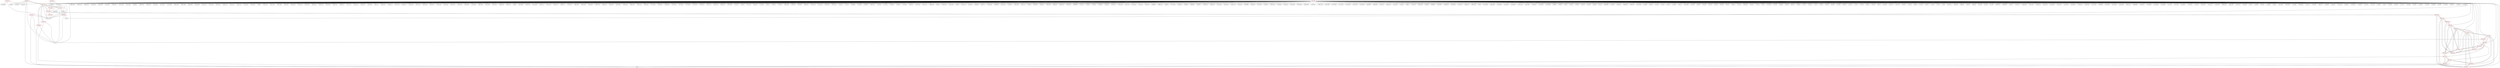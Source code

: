 graph {
	563 [label="(563) R1_T1" color=red]
	105 [label="(105) U9"]
	164 [label="(164) C105"]
	562 [label="(562) U1_T1"]
	564 [label="(564) R2_T1" color=red]
	9 [label="(9) U1"]
	239 [label="(239) J5"]
	562 [label="(562) U1_T1"]
	565 [label="(565) R3_T1" color=red]
	478 [label="(478) J17"]
	477 [label="(477) U45"]
	562 [label="(562) U1_T1"]
	566 [label="(566) R4_T1" color=red]
	9 [label="(9) U1"]
	7 [label="(7) U2"]
	562 [label="(562) U1_T1"]
	567 [label="(567) U2_T1" color=red]
	570 [label="(570) R7_T1"]
	571 [label="(571) R8_T1"]
	568 [label="(568) R5_T1"]
	569 [label="(569) R6_T1"]
	572 [label="(572) U3_T1"]
	562 [label="(562) U1_T1"]
	574 [label="(574) R9_T1"]
	568 [label="(568) R5_T1" color=red]
	105 [label="(105) U9"]
	4 [label="(4) TP3"]
	239 [label="(239) J5"]
	174 [label="(174) R57"]
	9 [label="(9) U1"]
	567 [label="(567) U2_T1"]
	569 [label="(569) R6_T1" color=red]
	239 [label="(239) J5"]
	9 [label="(9) U1"]
	567 [label="(567) U2_T1"]
	570 [label="(570) R7_T1" color=red]
	239 [label="(239) J5"]
	9 [label="(9) U1"]
	567 [label="(567) U2_T1"]
	571 [label="(571) R8_T1" color=red]
	9 [label="(9) U1"]
	212 [label="(212) J4"]
	217 [label="(217) R71"]
	567 [label="(567) U2_T1"]
	572 [label="(572) U3_T1" color=red]
	567 [label="(567) U2_T1"]
	562 [label="(562) U1_T1"]
	574 [label="(574) R9_T1"]
	573 [label="(573) R10_T1"]
	583 [label="(583) R15_P1"]
	573 [label="(573) R10_T1" color=red]
	572 [label="(572) U3_T1"]
	562 [label="(562) U1_T1"]
	574 [label="(574) R9_T1" color=red]
	567 [label="(567) U2_T1"]
	572 [label="(572) U3_T1"]
	575 [label="(575) T3_P1" color=red]
	579 [label="(579) R14_P1"]
	580 [label="(580) T6_P1"]
	578 [label="(578) R13_P1"]
	577 [label="(577) R12_P1"]
	576 [label="(576) T2_P1"]
	576 [label="(576) T2_P1" color=red]
	578 [label="(578) R13_P1"]
	575 [label="(575) T3_P1"]
	577 [label="(577) R12_P1"]
	582 [label="(582) T5_P1"]
	583 [label="(583) R15_P1"]
	577 [label="(577) R12_P1" color=red]
	588 [label="(588) R21_P1"]
	584 [label="(584) R16_P1"]
	581 [label="(581) R17_P1"]
	578 [label="(578) R13_P1"]
	575 [label="(575) T3_P1"]
	576 [label="(576) T2_P1"]
	578 [label="(578) R13_P1" color=red]
	592 [label="(592) T4_P1"]
	575 [label="(575) T3_P1"]
	577 [label="(577) R12_P1"]
	576 [label="(576) T2_P1"]
	579 [label="(579) R14_P1" color=red]
	9 [label="(9) U1"]
	575 [label="(575) T3_P1"]
	580 [label="(580) T6_P1"]
	580 [label="(580) T6_P1" color=red]
	579 [label="(579) R14_P1"]
	575 [label="(575) T3_P1"]
	589 [label="(589) R22_P1"]
	581 [label="(581) R17_P1"]
	581 [label="(581) R17_P1" color=red]
	588 [label="(588) R21_P1"]
	584 [label="(584) R16_P1"]
	577 [label="(577) R12_P1"]
	589 [label="(589) R22_P1"]
	580 [label="(580) T6_P1"]
	582 [label="(582) T5_P1" color=red]
	576 [label="(576) T2_P1"]
	583 [label="(583) R15_P1"]
	584 [label="(584) R16_P1"]
	585 [label="(585) R20_P1"]
	583 [label="(583) R15_P1" color=red]
	572 [label="(572) U3_T1"]
	576 [label="(576) T2_P1"]
	582 [label="(582) T5_P1"]
	584 [label="(584) R16_P1" color=red]
	588 [label="(588) R21_P1"]
	577 [label="(577) R12_P1"]
	581 [label="(581) R17_P1"]
	582 [label="(582) T5_P1"]
	585 [label="(585) R20_P1"]
	585 [label="(585) R20_P1" color=red]
	586 [label="(586) T8_P1"]
	584 [label="(584) R16_P1"]
	582 [label="(582) T5_P1"]
	586 [label="(586) T8_P1" color=red]
	587 [label="(587) T9_P1"]
	588 [label="(588) R21_P1"]
	590 [label="(590) R19_P1"]
	585 [label="(585) R20_P1"]
	587 [label="(587) T9_P1" color=red]
	589 [label="(589) R22_P1"]
	588 [label="(588) R21_P1"]
	586 [label="(586) T8_P1"]
	590 [label="(590) R19_P1"]
	588 [label="(588) R21_P1" color=red]
	584 [label="(584) R16_P1"]
	577 [label="(577) R12_P1"]
	581 [label="(581) R17_P1"]
	587 [label="(587) T9_P1"]
	586 [label="(586) T8_P1"]
	590 [label="(590) R19_P1"]
	589 [label="(589) R22_P1" color=red]
	587 [label="(587) T9_P1"]
	580 [label="(580) T6_P1"]
	581 [label="(581) R17_P1"]
	590 [label="(590) R19_P1" color=red]
	587 [label="(587) T9_P1"]
	588 [label="(588) R21_P1"]
	586 [label="(586) T8_P1"]
	591 [label="(591) T7_P1"]
	591 [label="(591) T7_P1" color=red]
	593 [label="(593) R1_P1"]
	592 [label="(592) T4_P1"]
	239 [label="(239) J5"]
	590 [label="(590) R19_P1"]
	592 [label="(592) T4_P1" color=red]
	578 [label="(578) R13_P1"]
	593 [label="(593) R1_P1"]
	591 [label="(591) T7_P1"]
	239 [label="(239) J5"]
	593 [label="(593) R1_P1" color=red]
	592 [label="(592) T4_P1"]
	591 [label="(591) T7_P1"]
	239 [label="(239) J5"]
	594 [label="(594) GND" color=red]
	396 [label="(396) C223"]
	395 [label="(395) C174"]
	394 [label="(394) C170"]
	414 [label="(414) C164"]
	412 [label="(412) C200"]
	413 [label="(413) C201"]
	406 [label="(406) C181"]
	407 [label="(407) C185"]
	411 [label="(411) C196"]
	209 [label="(209) R65"]
	408 [label="(408) C189"]
	409 [label="(409) C193"]
	410 [label="(410) C192"]
	417 [label="(417) C176"]
	415 [label="(415) C168"]
	433 [label="(433) C182"]
	204 [label="(204) C269"]
	434 [label="(434) C186"]
	435 [label="(435) C188"]
	436 [label="(436) C197"]
	437 [label="(437) C204"]
	432 [label="(432) C125"]
	416 [label="(416) C172"]
	431 [label="(431) C123"]
	418 [label="(418) C179"]
	419 [label="(419) C183"]
	420 [label="(420) C187"]
	195 [label="(195) J3"]
	421 [label="(421) C191"]
	422 [label="(422) C195"]
	423 [label="(423) C198"]
	424 [label="(424) C202"]
	403 [label="(403) C232"]
	397 [label="(397) C225"]
	404 [label="(404) C234"]
	399 [label="(399) C224"]
	400 [label="(400) C226"]
	401 [label="(401) C228"]
	402 [label="(402) C230"]
	398 [label="(398) C222"]
	427 [label="(427) C217"]
	428 [label="(428) C219"]
	429 [label="(429) C235"]
	430 [label="(430) C236"]
	202 [label="(202) U11"]
	383 [label="(383) C231"]
	208 [label="(208) C275"]
	207 [label="(207) C274"]
	206 [label="(206) C273"]
	405 [label="(405) C220"]
	447 [label="(447) C124"]
	439 [label="(439) C206"]
	440 [label="(440) C207"]
	441 [label="(441) C156"]
	442 [label="(442) C169"]
	443 [label="(443) C178"]
	444 [label="(444) C184"]
	445 [label="(445) C190"]
	197 [label="(197) C110"]
	446 [label="(446) C194"]
	196 [label="(196) C109"]
	455 [label="(455) C122"]
	448 [label="(448) C126"]
	449 [label="(449) C127"]
	194 [label="(194) J2"]
	465 [label="(465) C288"]
	450 [label="(450) C155"]
	451 [label="(451) C160"]
	452 [label="(452) C171"]
	453 [label="(453) C173"]
	454 [label="(454) C175"]
	198 [label="(198) C111"]
	457 [label="(457) C227"]
	458 [label="(458) C229"]
	459 [label="(459) C233"]
	464 [label="(464) C264"]
	460 [label="(460) C246"]
	461 [label="(461) C247"]
	462 [label="(462) C252"]
	463 [label="(463) C260"]
	392 [label="(392) C162"]
	438 [label="(438) C205"]
	426 [label="(426) C215"]
	393 [label="(393) C166"]
	471 [label="(471) C282"]
	468 [label="(468) C285"]
	469 [label="(469) C284"]
	470 [label="(470) C283"]
	472 [label="(472) C281"]
	473 [label="(473) C280"]
	474 [label="(474) C279"]
	475 [label="(475) C278"]
	476 [label="(476) C277"]
	425 [label="(425) C213"]
	466 [label="(466) C287"]
	467 [label="(467) C286"]
	9 [label="(9) U1"]
	172 [label="(172) C82"]
	106 [label="(106) U8"]
	107 [label="(107) U10"]
	181 [label="(181) R50"]
	173 [label="(173) C83"]
	105 [label="(105) U9"]
	104 [label="(104) U5"]
	108 [label="(108) U4"]
	170 [label="(170) C80"]
	382 [label="(382) C208"]
	166 [label="(166) C98"]
	168 [label="(168) C99"]
	169 [label="(169) C102"]
	203 [label="(203) C270"]
	379 [label="(379) C216"]
	380 [label="(380) C218"]
	381 [label="(381) C221"]
	178 [label="(178) C71"]
	179 [label="(179) U7"]
	162 [label="(162) R58"]
	176 [label="(176) C69"]
	148 [label="(148) C88"]
	149 [label="(149) C101"]
	151 [label="(151) R52"]
	171 [label="(171) C81"]
	153 [label="(153) R61"]
	155 [label="(155) R54"]
	157 [label="(157) R63"]
	146 [label="(146) C87"]
	147 [label="(147) C100"]
	325 [label="(325) C147"]
	306 [label="(306) C138"]
	241 [label="(241) J6"]
	324 [label="(324) C146"]
	314 [label="(314) C139"]
	237 [label="(237) J8"]
	310 [label="(310) C141"]
	301 [label="(301) U28"]
	242 [label="(242) JP3"]
	234 [label="(234) U17"]
	322 [label="(322) C148"]
	238 [label="(238) FB4"]
	323 [label="(323) C149"]
	319 [label="(319) U26"]
	318 [label="(318) C140"]
	321 [label="(321) U27"]
	239 [label="(239) J5"]
	240 [label="(240) X1"]
	299 [label="(299) U30"]
	300 [label="(300) U31"]
	295 [label="(295) U29"]
	296 [label="(296) U23"]
	284 [label="(284) C132"]
	285 [label="(285) C133"]
	288 [label="(288) R98"]
	274 [label="(274) U21"]
	287 [label="(287) Q2"]
	279 [label="(279) J10"]
	252 [label="(252) DS6"]
	251 [label="(251) DS5"]
	278 [label="(278) C137"]
	275 [label="(275) C134"]
	257 [label="(257) U18"]
	276 [label="(276) C135"]
	272 [label="(272) U22"]
	273 [label="(273) U20"]
	249 [label="(249) R88"]
	248 [label="(248) C131"]
	283 [label="(283) D5"]
	277 [label="(277) C136"]
	256 [label="(256) SW1"]
	282 [label="(282) D4"]
	359 [label="(359) FB5"]
	228 [label="(228) R75"]
	353 [label="(353) R125"]
	230 [label="(230) C116"]
	231 [label="(231) C118"]
	232 [label="(232) C114"]
	233 [label="(233) C117"]
	227 [label="(227) U13"]
	212 [label="(212) J4"]
	355 [label="(355) FB6"]
	356 [label="(356) U35"]
	357 [label="(357) U36"]
	210 [label="(210) U12"]
	229 [label="(229) C115"]
	211 [label="(211) BT1"]
	372 [label="(372) U32"]
	271 [label="(271) C130"]
	270 [label="(270) C128"]
	269 [label="(269) C119"]
	376 [label="(376) C157"]
	263 [label="(263) C129"]
	374 [label="(374) C150"]
	375 [label="(375) C158"]
	377 [label="(377) C121"]
	378 [label="(378) C120"]
	370 [label="(370) C153"]
	371 [label="(371) C154"]
	262 [label="(262) DS3"]
	366 [label="(366) U34"]
	337 [label="(337) U37"]
	226 [label="(226) C113"]
	225 [label="(225) C112"]
	223 [label="(223) D1"]
	350 [label="(350) J7"]
	221 [label="(221) U14"]
	340 [label="(340) C159"]
	342 [label="(342) J13"]
	346 [label="(346) JP4"]
	347 [label="(347) R122"]
	348 [label="(348) R123"]
	349 [label="(349) R124"]
	367 [label="(367) U33"]
	368 [label="(368) C151"]
	369 [label="(369) C152"]
	8 [label="(8) U3"]
	7 [label="(7) U2"]
	527 [label="(527) C248"]
	536 [label="(536) C265"]
	535 [label="(535) C258"]
	534 [label="(534) C257"]
	533 [label="(533) C255"]
	532 [label="(532) C254"]
	531 [label="(531) C253"]
	530 [label="(530) C251"]
	529 [label="(529) C250"]
	528 [label="(528) C249"]
	39 [label="(39) R30"]
	38 [label="(38) R29"]
	54 [label="(54) C2"]
	50 [label="(50) C13"]
	46 [label="(46) C32"]
	49 [label="(49) C10"]
	51 [label="(51) C16"]
	45 [label="(45) C29"]
	55 [label="(55) C5"]
	509 [label="(509) C256"]
	52 [label="(52) C19"]
	503 [label="(503) U42"]
	508 [label="(508) C261"]
	496 [label="(496) U43"]
	494 [label="(494) C244"]
	44 [label="(44) C49"]
	48 [label="(48) C52"]
	47 [label="(47) C28"]
	75 [label="(75) C15"]
	53 [label="(53) C22"]
	59 [label="(59) C60"]
	65 [label="(65) C11"]
	553 [label="(553) C266"]
	58 [label="(58) C59"]
	89 [label="(89) C36"]
	93 [label="(93) C48"]
	92 [label="(92) C45"]
	91 [label="(91) C42"]
	90 [label="(90) C39"]
	94 [label="(94) C51"]
	88 [label="(88) C33"]
	87 [label="(87) C30"]
	550 [label="(550) R152"]
	86 [label="(86) C53"]
	57 [label="(57) C25"]
	56 [label="(56) C1"]
	551 [label="(551) U49"]
	70 [label="(70) C26"]
	559 [label="(559) Q4"]
	69 [label="(69) C23"]
	68 [label="(68) C20"]
	558 [label="(558) Q3"]
	67 [label="(67) C17"]
	66 [label="(66) C14"]
	71 [label="(71) C3"]
	79 [label="(79) C27"]
	83 [label="(83) C44"]
	82 [label="(82) C41"]
	81 [label="(81) C38"]
	80 [label="(80) C35"]
	78 [label="(78) C24"]
	77 [label="(77) C21"]
	76 [label="(76) C18"]
	96 [label="(96) C61"]
	85 [label="(85) C50"]
	99 [label="(99) C7"]
	103 [label="(103) C58"]
	102 [label="(102) C57"]
	101 [label="(101) C34"]
	100 [label="(100) C31"]
	84 [label="(84) C47"]
	98 [label="(98) C4"]
	97 [label="(97) C62"]
	95 [label="(95) C54"]
	74 [label="(74) C12"]
	73 [label="(73) C9"]
	72 [label="(72) C6"]
	481 [label="(481) U41"]
	487 [label="(487) U46"]
	486 [label="(486) J18"]
	485 [label="(485) D8"]
	484 [label="(484) J16"]
	43 [label="(43) C46"]
	478 [label="(478) J17"]
	42 [label="(42) C43"]
	41 [label="(41) C40"]
	477 [label="(477) U45"]
	488 [label="(488) SW3"]
	490 [label="(490) R138"]
	40 [label="(40) C37"]
	545 [label="(545) C211"]
	549 [label="(549) C245"]
	547 [label="(547) C212"]
	546 [label="(546) C214"]
	544 [label="(544) C210"]
	543 [label="(543) C209"]
	542 [label="(542) C241"]
	541 [label="(541) C242"]
	540 [label="(540) C259"]
	539 [label="(539) C243"]
	538 [label="(538) C263"]
	537 [label="(537) C262"]
	493 [label="(493) FB9"]
	491 [label="(491) C238"]
	502 [label="(502) C240"]
	501 [label="(501) C239"]
	500 [label="(500) C237"]
	499 [label="(499) R136"]
	520 [label="(520) R147"]
	519 [label="(519) R146"]
	521 [label="(521) R148"]
	513 [label="(513) R144"]
	512 [label="(512) U47"]
	517 [label="(517) U48"]
	515 [label="(515) R141"]
	516 [label="(516) R142"]
	125 [label="(125) C67"]
	390 [label="(390) C161"]
	391 [label="(391) C177"]
	384 [label="(384) C199"]
	389 [label="(389) C165"]
	386 [label="(386) C163"]
	387 [label="(387) C167"]
	184 [label="(184) C93"]
	61 [label="(61) C8"]
	118 [label="(118) R42"]
	60 [label="(60) C55"]
	120 [label="(120) R45"]
	193 [label="(193) J1"]
	186 [label="(186) C276"]
	385 [label="(385) C203"]
	122 [label="(122) R40"]
	388 [label="(388) C180"]
	191 [label="(191) C77"]
	187 [label="(187) C96"]
	188 [label="(188) C70"]
	189 [label="(189) C68"]
	190 [label="(190) C90"]
	141 [label="(141) C104"]
	140 [label="(140) C92"]
	139 [label="(139) C103"]
	129 [label="(129) C65"]
	132 [label="(132) C79"]
	131 [label="(131) C78"]
	12 [label="(12) R28"]
	11 [label="(11) R2"]
	130 [label="(130) C66"]
	63 [label="(63) C63"]
	111 [label="(111) C76"]
	109 [label="(109) R59"]
	62 [label="(62) C56"]
	138 [label="(138) C91"]
	134 [label="(134) C86"]
	133 [label="(133) R46"]
	64 [label="(64) C64"]
	137 [label="(137) C85"]
	136 [label="(136) C97"]
	135 [label="(135) C84"]
	113 [label="(113) R34"]
	567 [label="(567) U2_T1"]
	572 [label="(572) U3_T1"]
	562 [label="(562) U1_T1"]
	575 [label="(575) T3_P1"]
	592 [label="(592) T4_P1"]
	591 [label="(591) T7_P1"]
	582 [label="(582) T5_P1"]
	587 [label="(587) T9_P1"]
	586 [label="(586) T8_P1"]
	580 [label="(580) T6_P1"]
	576 [label="(576) T2_P1"]
	563 -- 105
	563 -- 164
	563 -- 562
	564 -- 9
	564 -- 239
	564 -- 562
	565 -- 478
	565 -- 477
	565 -- 562
	566 -- 9
	566 -- 7
	566 -- 562
	567 -- 570
	567 -- 571
	567 -- 568
	567 -- 569
	567 -- 572
	567 -- 562
	567 -- 574
	568 -- 105
	568 -- 4
	568 -- 239
	568 -- 174
	568 -- 9
	568 -- 567
	569 -- 239
	569 -- 9
	569 -- 567
	570 -- 239
	570 -- 9
	570 -- 567
	571 -- 9
	571 -- 212
	571 -- 217
	571 -- 567
	572 -- 567
	572 -- 562
	572 -- 574
	572 -- 573
	572 -- 583
	573 -- 572
	573 -- 562
	574 -- 567
	574 -- 572
	575 -- 579
	575 -- 580
	575 -- 578
	575 -- 577
	575 -- 576
	576 -- 578
	576 -- 575
	576 -- 577
	576 -- 582
	576 -- 583
	577 -- 588
	577 -- 584
	577 -- 581
	577 -- 578
	577 -- 575
	577 -- 576
	578 -- 592
	578 -- 575
	578 -- 577
	578 -- 576
	579 -- 9
	579 -- 575
	579 -- 580
	580 -- 579
	580 -- 575
	580 -- 589
	580 -- 581
	581 -- 588
	581 -- 584
	581 -- 577
	581 -- 589
	581 -- 580
	582 -- 576
	582 -- 583
	582 -- 584
	582 -- 585
	583 -- 572
	583 -- 576
	583 -- 582
	584 -- 588
	584 -- 577
	584 -- 581
	584 -- 582
	584 -- 585
	585 -- 586
	585 -- 584
	585 -- 582
	586 -- 587
	586 -- 588
	586 -- 590
	586 -- 585
	587 -- 589
	587 -- 588
	587 -- 586
	587 -- 590
	588 -- 584
	588 -- 577
	588 -- 581
	588 -- 587
	588 -- 586
	588 -- 590
	589 -- 587
	589 -- 580
	589 -- 581
	590 -- 587
	590 -- 588
	590 -- 586
	590 -- 591
	591 -- 593
	591 -- 592
	591 -- 239
	591 -- 590
	592 -- 578
	592 -- 593
	592 -- 591
	592 -- 239
	593 -- 592
	593 -- 591
	593 -- 239
	594 -- 396
	594 -- 395
	594 -- 394
	594 -- 414
	594 -- 412
	594 -- 413
	594 -- 406
	594 -- 407
	594 -- 411
	594 -- 209
	594 -- 408
	594 -- 409
	594 -- 410
	594 -- 417
	594 -- 415
	594 -- 433
	594 -- 204
	594 -- 434
	594 -- 435
	594 -- 436
	594 -- 437
	594 -- 432
	594 -- 416
	594 -- 431
	594 -- 418
	594 -- 419
	594 -- 420
	594 -- 195
	594 -- 421
	594 -- 422
	594 -- 423
	594 -- 424
	594 -- 403
	594 -- 397
	594 -- 404
	594 -- 399
	594 -- 400
	594 -- 401
	594 -- 402
	594 -- 398
	594 -- 427
	594 -- 428
	594 -- 429
	594 -- 430
	594 -- 202
	594 -- 383
	594 -- 208
	594 -- 207
	594 -- 206
	594 -- 405
	594 -- 447
	594 -- 439
	594 -- 440
	594 -- 441
	594 -- 442
	594 -- 443
	594 -- 444
	594 -- 445
	594 -- 197
	594 -- 446
	594 -- 196
	594 -- 455
	594 -- 448
	594 -- 449
	594 -- 194
	594 -- 465
	594 -- 450
	594 -- 451
	594 -- 452
	594 -- 453
	594 -- 454
	594 -- 198
	594 -- 457
	594 -- 458
	594 -- 459
	594 -- 464
	594 -- 460
	594 -- 461
	594 -- 462
	594 -- 463
	594 -- 392
	594 -- 438
	594 -- 426
	594 -- 393
	594 -- 471
	594 -- 468
	594 -- 469
	594 -- 470
	594 -- 472
	594 -- 473
	594 -- 474
	594 -- 475
	594 -- 476
	594 -- 425
	594 -- 466
	594 -- 467
	594 -- 9
	594 -- 172
	594 -- 106
	594 -- 107
	594 -- 181
	594 -- 173
	594 -- 105
	594 -- 104
	594 -- 108
	594 -- 170
	594 -- 382
	594 -- 166
	594 -- 168
	594 -- 169
	594 -- 203
	594 -- 379
	594 -- 380
	594 -- 381
	594 -- 178
	594 -- 179
	594 -- 162
	594 -- 176
	594 -- 148
	594 -- 149
	594 -- 151
	594 -- 171
	594 -- 153
	594 -- 155
	594 -- 157
	594 -- 146
	594 -- 147
	594 -- 325
	594 -- 306
	594 -- 241
	594 -- 324
	594 -- 314
	594 -- 237
	594 -- 310
	594 -- 301
	594 -- 242
	594 -- 234
	594 -- 322
	594 -- 238
	594 -- 323
	594 -- 319
	594 -- 318
	594 -- 321
	594 -- 239
	594 -- 240
	594 -- 299
	594 -- 300
	594 -- 295
	594 -- 296
	594 -- 284
	594 -- 285
	594 -- 288
	594 -- 274
	594 -- 287
	594 -- 279
	594 -- 252
	594 -- 251
	594 -- 278
	594 -- 275
	594 -- 257
	594 -- 276
	594 -- 272
	594 -- 273
	594 -- 249
	594 -- 248
	594 -- 283
	594 -- 277
	594 -- 256
	594 -- 282
	594 -- 359
	594 -- 228
	594 -- 353
	594 -- 230
	594 -- 231
	594 -- 232
	594 -- 233
	594 -- 227
	594 -- 212
	594 -- 355
	594 -- 356
	594 -- 357
	594 -- 210
	594 -- 229
	594 -- 211
	594 -- 372
	594 -- 271
	594 -- 270
	594 -- 269
	594 -- 376
	594 -- 263
	594 -- 374
	594 -- 375
	594 -- 377
	594 -- 378
	594 -- 370
	594 -- 371
	594 -- 262
	594 -- 366
	594 -- 337
	594 -- 226
	594 -- 225
	594 -- 223
	594 -- 350
	594 -- 221
	594 -- 340
	594 -- 342
	594 -- 346
	594 -- 347
	594 -- 348
	594 -- 349
	594 -- 367
	594 -- 368
	594 -- 369
	594 -- 8
	594 -- 7
	594 -- 527
	594 -- 536
	594 -- 535
	594 -- 534
	594 -- 533
	594 -- 532
	594 -- 531
	594 -- 530
	594 -- 529
	594 -- 528
	594 -- 39
	594 -- 38
	594 -- 54
	594 -- 50
	594 -- 46
	594 -- 49
	594 -- 51
	594 -- 45
	594 -- 55
	594 -- 509
	594 -- 52
	594 -- 503
	594 -- 508
	594 -- 496
	594 -- 494
	594 -- 44
	594 -- 48
	594 -- 47
	594 -- 75
	594 -- 53
	594 -- 59
	594 -- 65
	594 -- 553
	594 -- 58
	594 -- 89
	594 -- 93
	594 -- 92
	594 -- 91
	594 -- 90
	594 -- 94
	594 -- 88
	594 -- 87
	594 -- 550
	594 -- 86
	594 -- 57
	594 -- 56
	594 -- 551
	594 -- 70
	594 -- 559
	594 -- 69
	594 -- 68
	594 -- 558
	594 -- 67
	594 -- 66
	594 -- 71
	594 -- 79
	594 -- 83
	594 -- 82
	594 -- 81
	594 -- 80
	594 -- 78
	594 -- 77
	594 -- 76
	594 -- 96
	594 -- 85
	594 -- 99
	594 -- 103
	594 -- 102
	594 -- 101
	594 -- 100
	594 -- 84
	594 -- 98
	594 -- 97
	594 -- 95
	594 -- 74
	594 -- 73
	594 -- 72
	594 -- 481
	594 -- 487
	594 -- 486
	594 -- 485
	594 -- 484
	594 -- 43
	594 -- 478
	594 -- 42
	594 -- 41
	594 -- 477
	594 -- 488
	594 -- 490
	594 -- 40
	594 -- 545
	594 -- 549
	594 -- 547
	594 -- 546
	594 -- 544
	594 -- 543
	594 -- 542
	594 -- 541
	594 -- 540
	594 -- 539
	594 -- 538
	594 -- 537
	594 -- 493
	594 -- 491
	594 -- 502
	594 -- 501
	594 -- 500
	594 -- 499
	594 -- 520
	594 -- 519
	594 -- 521
	594 -- 513
	594 -- 512
	594 -- 517
	594 -- 515
	594 -- 516
	594 -- 125
	594 -- 390
	594 -- 391
	594 -- 384
	594 -- 389
	594 -- 386
	594 -- 387
	594 -- 184
	594 -- 61
	594 -- 118
	594 -- 60
	594 -- 120
	594 -- 193
	594 -- 186
	594 -- 385
	594 -- 122
	594 -- 388
	594 -- 191
	594 -- 187
	594 -- 188
	594 -- 189
	594 -- 190
	594 -- 141
	594 -- 140
	594 -- 139
	594 -- 129
	594 -- 132
	594 -- 131
	594 -- 12
	594 -- 11
	594 -- 130
	594 -- 63
	594 -- 111
	594 -- 109
	594 -- 62
	594 -- 138
	594 -- 134
	594 -- 133
	594 -- 64
	594 -- 137
	594 -- 136
	594 -- 135
	594 -- 113
	594 -- 567
	594 -- 572
	594 -- 562
	594 -- 575
	594 -- 592
	594 -- 591
	594 -- 582
	594 -- 587
	594 -- 586
	594 -- 580
	594 -- 576
}